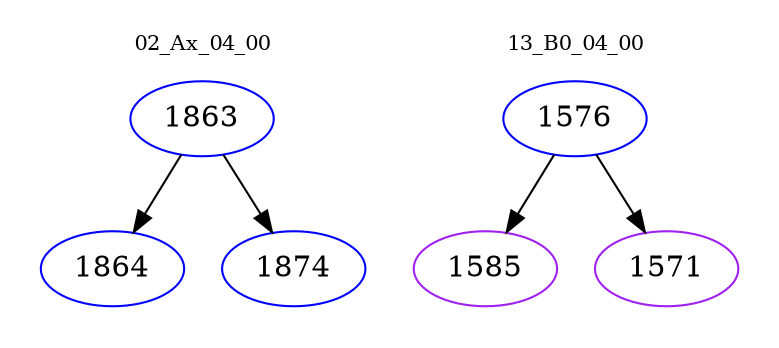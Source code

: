 digraph{
subgraph cluster_0 {
color = white
label = "02_Ax_04_00";
fontsize=10;
T0_1863 [label="1863", color="blue"]
T0_1863 -> T0_1864 [color="black"]
T0_1864 [label="1864", color="blue"]
T0_1863 -> T0_1874 [color="black"]
T0_1874 [label="1874", color="blue"]
}
subgraph cluster_1 {
color = white
label = "13_B0_04_00";
fontsize=10;
T1_1576 [label="1576", color="blue"]
T1_1576 -> T1_1585 [color="black"]
T1_1585 [label="1585", color="purple"]
T1_1576 -> T1_1571 [color="black"]
T1_1571 [label="1571", color="purple"]
}
}
